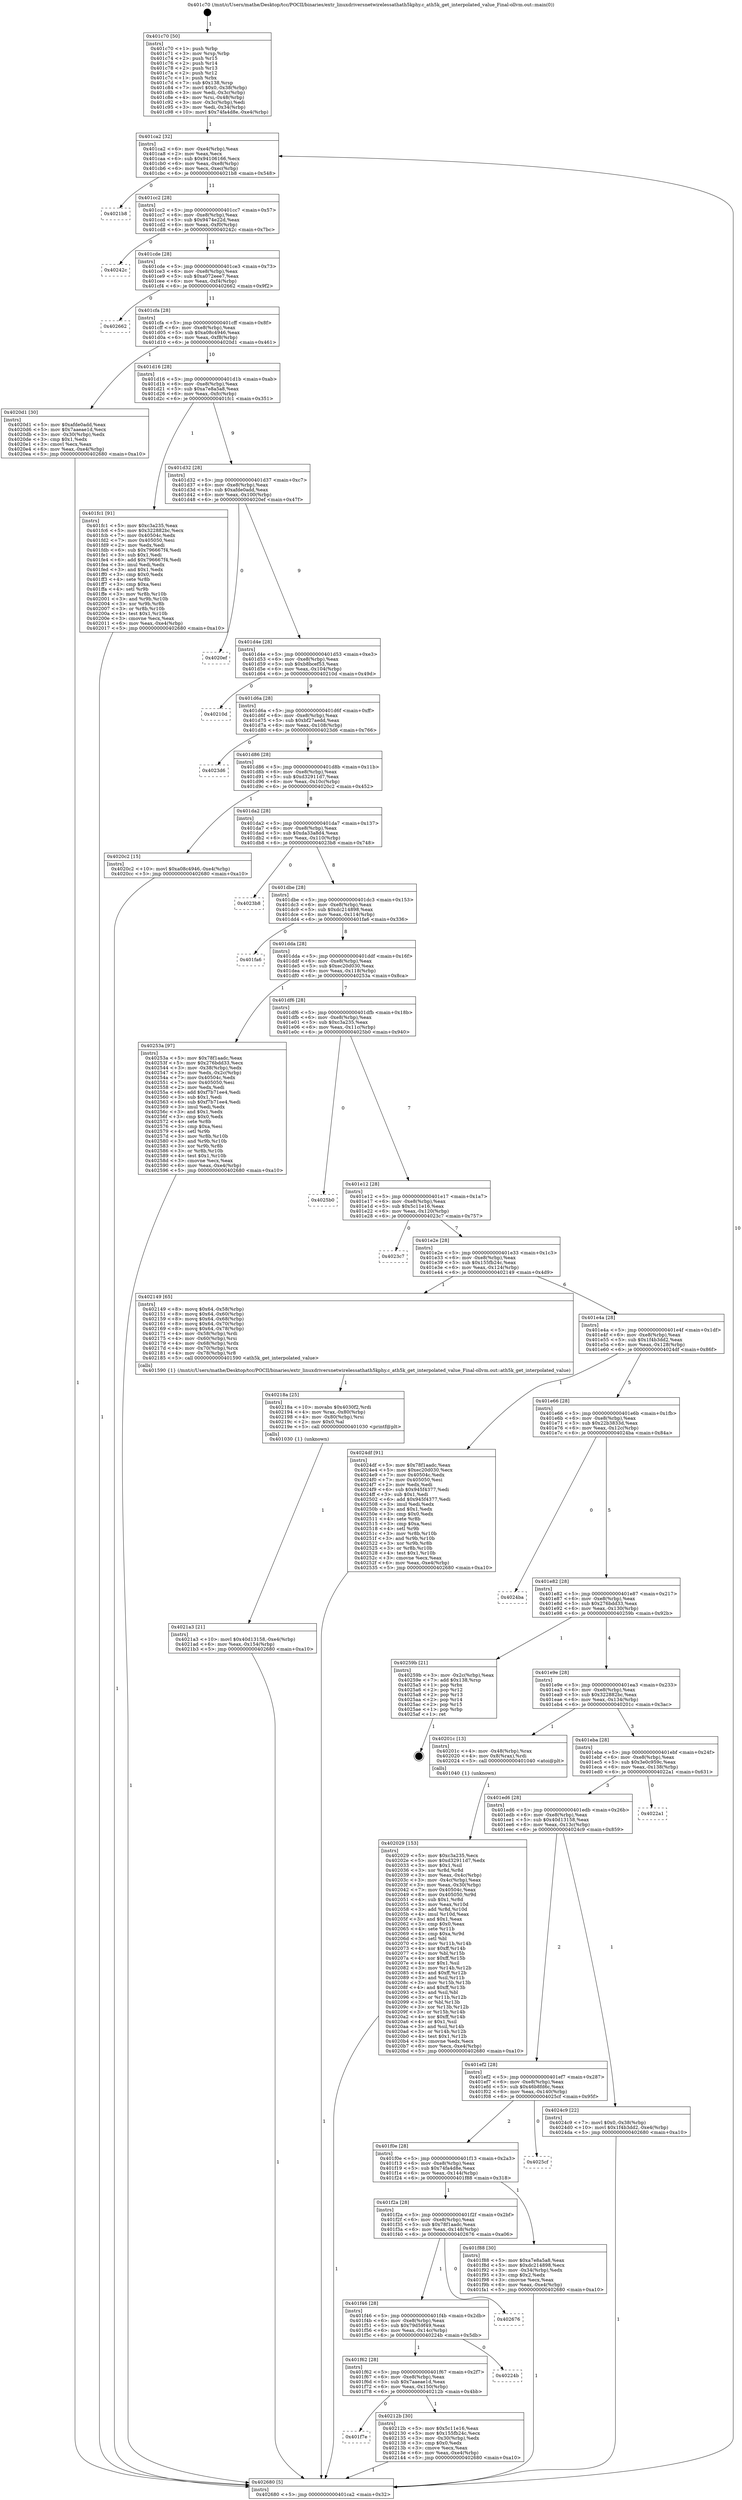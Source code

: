 digraph "0x401c70" {
  label = "0x401c70 (/mnt/c/Users/mathe/Desktop/tcc/POCII/binaries/extr_linuxdriversnetwirelessathath5kphy.c_ath5k_get_interpolated_value_Final-ollvm.out::main(0))"
  labelloc = "t"
  node[shape=record]

  Entry [label="",width=0.3,height=0.3,shape=circle,fillcolor=black,style=filled]
  "0x401ca2" [label="{
     0x401ca2 [32]\l
     | [instrs]\l
     &nbsp;&nbsp;0x401ca2 \<+6\>: mov -0xe4(%rbp),%eax\l
     &nbsp;&nbsp;0x401ca8 \<+2\>: mov %eax,%ecx\l
     &nbsp;&nbsp;0x401caa \<+6\>: sub $0x94106166,%ecx\l
     &nbsp;&nbsp;0x401cb0 \<+6\>: mov %eax,-0xe8(%rbp)\l
     &nbsp;&nbsp;0x401cb6 \<+6\>: mov %ecx,-0xec(%rbp)\l
     &nbsp;&nbsp;0x401cbc \<+6\>: je 00000000004021b8 \<main+0x548\>\l
  }"]
  "0x4021b8" [label="{
     0x4021b8\l
  }", style=dashed]
  "0x401cc2" [label="{
     0x401cc2 [28]\l
     | [instrs]\l
     &nbsp;&nbsp;0x401cc2 \<+5\>: jmp 0000000000401cc7 \<main+0x57\>\l
     &nbsp;&nbsp;0x401cc7 \<+6\>: mov -0xe8(%rbp),%eax\l
     &nbsp;&nbsp;0x401ccd \<+5\>: sub $0x9474e22d,%eax\l
     &nbsp;&nbsp;0x401cd2 \<+6\>: mov %eax,-0xf0(%rbp)\l
     &nbsp;&nbsp;0x401cd8 \<+6\>: je 000000000040242c \<main+0x7bc\>\l
  }"]
  Exit [label="",width=0.3,height=0.3,shape=circle,fillcolor=black,style=filled,peripheries=2]
  "0x40242c" [label="{
     0x40242c\l
  }", style=dashed]
  "0x401cde" [label="{
     0x401cde [28]\l
     | [instrs]\l
     &nbsp;&nbsp;0x401cde \<+5\>: jmp 0000000000401ce3 \<main+0x73\>\l
     &nbsp;&nbsp;0x401ce3 \<+6\>: mov -0xe8(%rbp),%eax\l
     &nbsp;&nbsp;0x401ce9 \<+5\>: sub $0xa072eee7,%eax\l
     &nbsp;&nbsp;0x401cee \<+6\>: mov %eax,-0xf4(%rbp)\l
     &nbsp;&nbsp;0x401cf4 \<+6\>: je 0000000000402662 \<main+0x9f2\>\l
  }"]
  "0x4021a3" [label="{
     0x4021a3 [21]\l
     | [instrs]\l
     &nbsp;&nbsp;0x4021a3 \<+10\>: movl $0x40d13158,-0xe4(%rbp)\l
     &nbsp;&nbsp;0x4021ad \<+6\>: mov %eax,-0x154(%rbp)\l
     &nbsp;&nbsp;0x4021b3 \<+5\>: jmp 0000000000402680 \<main+0xa10\>\l
  }"]
  "0x402662" [label="{
     0x402662\l
  }", style=dashed]
  "0x401cfa" [label="{
     0x401cfa [28]\l
     | [instrs]\l
     &nbsp;&nbsp;0x401cfa \<+5\>: jmp 0000000000401cff \<main+0x8f\>\l
     &nbsp;&nbsp;0x401cff \<+6\>: mov -0xe8(%rbp),%eax\l
     &nbsp;&nbsp;0x401d05 \<+5\>: sub $0xa08c4946,%eax\l
     &nbsp;&nbsp;0x401d0a \<+6\>: mov %eax,-0xf8(%rbp)\l
     &nbsp;&nbsp;0x401d10 \<+6\>: je 00000000004020d1 \<main+0x461\>\l
  }"]
  "0x40218a" [label="{
     0x40218a [25]\l
     | [instrs]\l
     &nbsp;&nbsp;0x40218a \<+10\>: movabs $0x4030f2,%rdi\l
     &nbsp;&nbsp;0x402194 \<+4\>: mov %rax,-0x80(%rbp)\l
     &nbsp;&nbsp;0x402198 \<+4\>: mov -0x80(%rbp),%rsi\l
     &nbsp;&nbsp;0x40219c \<+2\>: mov $0x0,%al\l
     &nbsp;&nbsp;0x40219e \<+5\>: call 0000000000401030 \<printf@plt\>\l
     | [calls]\l
     &nbsp;&nbsp;0x401030 \{1\} (unknown)\l
  }"]
  "0x4020d1" [label="{
     0x4020d1 [30]\l
     | [instrs]\l
     &nbsp;&nbsp;0x4020d1 \<+5\>: mov $0xafde0add,%eax\l
     &nbsp;&nbsp;0x4020d6 \<+5\>: mov $0x7aaeae1d,%ecx\l
     &nbsp;&nbsp;0x4020db \<+3\>: mov -0x30(%rbp),%edx\l
     &nbsp;&nbsp;0x4020de \<+3\>: cmp $0x1,%edx\l
     &nbsp;&nbsp;0x4020e1 \<+3\>: cmovl %ecx,%eax\l
     &nbsp;&nbsp;0x4020e4 \<+6\>: mov %eax,-0xe4(%rbp)\l
     &nbsp;&nbsp;0x4020ea \<+5\>: jmp 0000000000402680 \<main+0xa10\>\l
  }"]
  "0x401d16" [label="{
     0x401d16 [28]\l
     | [instrs]\l
     &nbsp;&nbsp;0x401d16 \<+5\>: jmp 0000000000401d1b \<main+0xab\>\l
     &nbsp;&nbsp;0x401d1b \<+6\>: mov -0xe8(%rbp),%eax\l
     &nbsp;&nbsp;0x401d21 \<+5\>: sub $0xa7e8a5a8,%eax\l
     &nbsp;&nbsp;0x401d26 \<+6\>: mov %eax,-0xfc(%rbp)\l
     &nbsp;&nbsp;0x401d2c \<+6\>: je 0000000000401fc1 \<main+0x351\>\l
  }"]
  "0x401f7e" [label="{
     0x401f7e\l
  }", style=dashed]
  "0x401fc1" [label="{
     0x401fc1 [91]\l
     | [instrs]\l
     &nbsp;&nbsp;0x401fc1 \<+5\>: mov $0xc3a235,%eax\l
     &nbsp;&nbsp;0x401fc6 \<+5\>: mov $0x322882bc,%ecx\l
     &nbsp;&nbsp;0x401fcb \<+7\>: mov 0x40504c,%edx\l
     &nbsp;&nbsp;0x401fd2 \<+7\>: mov 0x405050,%esi\l
     &nbsp;&nbsp;0x401fd9 \<+2\>: mov %edx,%edi\l
     &nbsp;&nbsp;0x401fdb \<+6\>: sub $0x796667f4,%edi\l
     &nbsp;&nbsp;0x401fe1 \<+3\>: sub $0x1,%edi\l
     &nbsp;&nbsp;0x401fe4 \<+6\>: add $0x796667f4,%edi\l
     &nbsp;&nbsp;0x401fea \<+3\>: imul %edi,%edx\l
     &nbsp;&nbsp;0x401fed \<+3\>: and $0x1,%edx\l
     &nbsp;&nbsp;0x401ff0 \<+3\>: cmp $0x0,%edx\l
     &nbsp;&nbsp;0x401ff3 \<+4\>: sete %r8b\l
     &nbsp;&nbsp;0x401ff7 \<+3\>: cmp $0xa,%esi\l
     &nbsp;&nbsp;0x401ffa \<+4\>: setl %r9b\l
     &nbsp;&nbsp;0x401ffe \<+3\>: mov %r8b,%r10b\l
     &nbsp;&nbsp;0x402001 \<+3\>: and %r9b,%r10b\l
     &nbsp;&nbsp;0x402004 \<+3\>: xor %r9b,%r8b\l
     &nbsp;&nbsp;0x402007 \<+3\>: or %r8b,%r10b\l
     &nbsp;&nbsp;0x40200a \<+4\>: test $0x1,%r10b\l
     &nbsp;&nbsp;0x40200e \<+3\>: cmovne %ecx,%eax\l
     &nbsp;&nbsp;0x402011 \<+6\>: mov %eax,-0xe4(%rbp)\l
     &nbsp;&nbsp;0x402017 \<+5\>: jmp 0000000000402680 \<main+0xa10\>\l
  }"]
  "0x401d32" [label="{
     0x401d32 [28]\l
     | [instrs]\l
     &nbsp;&nbsp;0x401d32 \<+5\>: jmp 0000000000401d37 \<main+0xc7\>\l
     &nbsp;&nbsp;0x401d37 \<+6\>: mov -0xe8(%rbp),%eax\l
     &nbsp;&nbsp;0x401d3d \<+5\>: sub $0xafde0add,%eax\l
     &nbsp;&nbsp;0x401d42 \<+6\>: mov %eax,-0x100(%rbp)\l
     &nbsp;&nbsp;0x401d48 \<+6\>: je 00000000004020ef \<main+0x47f\>\l
  }"]
  "0x40212b" [label="{
     0x40212b [30]\l
     | [instrs]\l
     &nbsp;&nbsp;0x40212b \<+5\>: mov $0x5c11e16,%eax\l
     &nbsp;&nbsp;0x402130 \<+5\>: mov $0x155fb24c,%ecx\l
     &nbsp;&nbsp;0x402135 \<+3\>: mov -0x30(%rbp),%edx\l
     &nbsp;&nbsp;0x402138 \<+3\>: cmp $0x0,%edx\l
     &nbsp;&nbsp;0x40213b \<+3\>: cmove %ecx,%eax\l
     &nbsp;&nbsp;0x40213e \<+6\>: mov %eax,-0xe4(%rbp)\l
     &nbsp;&nbsp;0x402144 \<+5\>: jmp 0000000000402680 \<main+0xa10\>\l
  }"]
  "0x4020ef" [label="{
     0x4020ef\l
  }", style=dashed]
  "0x401d4e" [label="{
     0x401d4e [28]\l
     | [instrs]\l
     &nbsp;&nbsp;0x401d4e \<+5\>: jmp 0000000000401d53 \<main+0xe3\>\l
     &nbsp;&nbsp;0x401d53 \<+6\>: mov -0xe8(%rbp),%eax\l
     &nbsp;&nbsp;0x401d59 \<+5\>: sub $0xb8bcef53,%eax\l
     &nbsp;&nbsp;0x401d5e \<+6\>: mov %eax,-0x104(%rbp)\l
     &nbsp;&nbsp;0x401d64 \<+6\>: je 000000000040210d \<main+0x49d\>\l
  }"]
  "0x401f62" [label="{
     0x401f62 [28]\l
     | [instrs]\l
     &nbsp;&nbsp;0x401f62 \<+5\>: jmp 0000000000401f67 \<main+0x2f7\>\l
     &nbsp;&nbsp;0x401f67 \<+6\>: mov -0xe8(%rbp),%eax\l
     &nbsp;&nbsp;0x401f6d \<+5\>: sub $0x7aaeae1d,%eax\l
     &nbsp;&nbsp;0x401f72 \<+6\>: mov %eax,-0x150(%rbp)\l
     &nbsp;&nbsp;0x401f78 \<+6\>: je 000000000040212b \<main+0x4bb\>\l
  }"]
  "0x40210d" [label="{
     0x40210d\l
  }", style=dashed]
  "0x401d6a" [label="{
     0x401d6a [28]\l
     | [instrs]\l
     &nbsp;&nbsp;0x401d6a \<+5\>: jmp 0000000000401d6f \<main+0xff\>\l
     &nbsp;&nbsp;0x401d6f \<+6\>: mov -0xe8(%rbp),%eax\l
     &nbsp;&nbsp;0x401d75 \<+5\>: sub $0xbf27aedd,%eax\l
     &nbsp;&nbsp;0x401d7a \<+6\>: mov %eax,-0x108(%rbp)\l
     &nbsp;&nbsp;0x401d80 \<+6\>: je 00000000004023d6 \<main+0x766\>\l
  }"]
  "0x40224b" [label="{
     0x40224b\l
  }", style=dashed]
  "0x4023d6" [label="{
     0x4023d6\l
  }", style=dashed]
  "0x401d86" [label="{
     0x401d86 [28]\l
     | [instrs]\l
     &nbsp;&nbsp;0x401d86 \<+5\>: jmp 0000000000401d8b \<main+0x11b\>\l
     &nbsp;&nbsp;0x401d8b \<+6\>: mov -0xe8(%rbp),%eax\l
     &nbsp;&nbsp;0x401d91 \<+5\>: sub $0xd32911d7,%eax\l
     &nbsp;&nbsp;0x401d96 \<+6\>: mov %eax,-0x10c(%rbp)\l
     &nbsp;&nbsp;0x401d9c \<+6\>: je 00000000004020c2 \<main+0x452\>\l
  }"]
  "0x401f46" [label="{
     0x401f46 [28]\l
     | [instrs]\l
     &nbsp;&nbsp;0x401f46 \<+5\>: jmp 0000000000401f4b \<main+0x2db\>\l
     &nbsp;&nbsp;0x401f4b \<+6\>: mov -0xe8(%rbp),%eax\l
     &nbsp;&nbsp;0x401f51 \<+5\>: sub $0x79d59f49,%eax\l
     &nbsp;&nbsp;0x401f56 \<+6\>: mov %eax,-0x14c(%rbp)\l
     &nbsp;&nbsp;0x401f5c \<+6\>: je 000000000040224b \<main+0x5db\>\l
  }"]
  "0x4020c2" [label="{
     0x4020c2 [15]\l
     | [instrs]\l
     &nbsp;&nbsp;0x4020c2 \<+10\>: movl $0xa08c4946,-0xe4(%rbp)\l
     &nbsp;&nbsp;0x4020cc \<+5\>: jmp 0000000000402680 \<main+0xa10\>\l
  }"]
  "0x401da2" [label="{
     0x401da2 [28]\l
     | [instrs]\l
     &nbsp;&nbsp;0x401da2 \<+5\>: jmp 0000000000401da7 \<main+0x137\>\l
     &nbsp;&nbsp;0x401da7 \<+6\>: mov -0xe8(%rbp),%eax\l
     &nbsp;&nbsp;0x401dad \<+5\>: sub $0xda33a8d4,%eax\l
     &nbsp;&nbsp;0x401db2 \<+6\>: mov %eax,-0x110(%rbp)\l
     &nbsp;&nbsp;0x401db8 \<+6\>: je 00000000004023b8 \<main+0x748\>\l
  }"]
  "0x402676" [label="{
     0x402676\l
  }", style=dashed]
  "0x4023b8" [label="{
     0x4023b8\l
  }", style=dashed]
  "0x401dbe" [label="{
     0x401dbe [28]\l
     | [instrs]\l
     &nbsp;&nbsp;0x401dbe \<+5\>: jmp 0000000000401dc3 \<main+0x153\>\l
     &nbsp;&nbsp;0x401dc3 \<+6\>: mov -0xe8(%rbp),%eax\l
     &nbsp;&nbsp;0x401dc9 \<+5\>: sub $0xdc214898,%eax\l
     &nbsp;&nbsp;0x401dce \<+6\>: mov %eax,-0x114(%rbp)\l
     &nbsp;&nbsp;0x401dd4 \<+6\>: je 0000000000401fa6 \<main+0x336\>\l
  }"]
  "0x402029" [label="{
     0x402029 [153]\l
     | [instrs]\l
     &nbsp;&nbsp;0x402029 \<+5\>: mov $0xc3a235,%ecx\l
     &nbsp;&nbsp;0x40202e \<+5\>: mov $0xd32911d7,%edx\l
     &nbsp;&nbsp;0x402033 \<+3\>: mov $0x1,%sil\l
     &nbsp;&nbsp;0x402036 \<+3\>: xor %r8d,%r8d\l
     &nbsp;&nbsp;0x402039 \<+3\>: mov %eax,-0x4c(%rbp)\l
     &nbsp;&nbsp;0x40203c \<+3\>: mov -0x4c(%rbp),%eax\l
     &nbsp;&nbsp;0x40203f \<+3\>: mov %eax,-0x30(%rbp)\l
     &nbsp;&nbsp;0x402042 \<+7\>: mov 0x40504c,%eax\l
     &nbsp;&nbsp;0x402049 \<+8\>: mov 0x405050,%r9d\l
     &nbsp;&nbsp;0x402051 \<+4\>: sub $0x1,%r8d\l
     &nbsp;&nbsp;0x402055 \<+3\>: mov %eax,%r10d\l
     &nbsp;&nbsp;0x402058 \<+3\>: add %r8d,%r10d\l
     &nbsp;&nbsp;0x40205b \<+4\>: imul %r10d,%eax\l
     &nbsp;&nbsp;0x40205f \<+3\>: and $0x1,%eax\l
     &nbsp;&nbsp;0x402062 \<+3\>: cmp $0x0,%eax\l
     &nbsp;&nbsp;0x402065 \<+4\>: sete %r11b\l
     &nbsp;&nbsp;0x402069 \<+4\>: cmp $0xa,%r9d\l
     &nbsp;&nbsp;0x40206d \<+3\>: setl %bl\l
     &nbsp;&nbsp;0x402070 \<+3\>: mov %r11b,%r14b\l
     &nbsp;&nbsp;0x402073 \<+4\>: xor $0xff,%r14b\l
     &nbsp;&nbsp;0x402077 \<+3\>: mov %bl,%r15b\l
     &nbsp;&nbsp;0x40207a \<+4\>: xor $0xff,%r15b\l
     &nbsp;&nbsp;0x40207e \<+4\>: xor $0x1,%sil\l
     &nbsp;&nbsp;0x402082 \<+3\>: mov %r14b,%r12b\l
     &nbsp;&nbsp;0x402085 \<+4\>: and $0xff,%r12b\l
     &nbsp;&nbsp;0x402089 \<+3\>: and %sil,%r11b\l
     &nbsp;&nbsp;0x40208c \<+3\>: mov %r15b,%r13b\l
     &nbsp;&nbsp;0x40208f \<+4\>: and $0xff,%r13b\l
     &nbsp;&nbsp;0x402093 \<+3\>: and %sil,%bl\l
     &nbsp;&nbsp;0x402096 \<+3\>: or %r11b,%r12b\l
     &nbsp;&nbsp;0x402099 \<+3\>: or %bl,%r13b\l
     &nbsp;&nbsp;0x40209c \<+3\>: xor %r13b,%r12b\l
     &nbsp;&nbsp;0x40209f \<+3\>: or %r15b,%r14b\l
     &nbsp;&nbsp;0x4020a2 \<+4\>: xor $0xff,%r14b\l
     &nbsp;&nbsp;0x4020a6 \<+4\>: or $0x1,%sil\l
     &nbsp;&nbsp;0x4020aa \<+3\>: and %sil,%r14b\l
     &nbsp;&nbsp;0x4020ad \<+3\>: or %r14b,%r12b\l
     &nbsp;&nbsp;0x4020b0 \<+4\>: test $0x1,%r12b\l
     &nbsp;&nbsp;0x4020b4 \<+3\>: cmovne %edx,%ecx\l
     &nbsp;&nbsp;0x4020b7 \<+6\>: mov %ecx,-0xe4(%rbp)\l
     &nbsp;&nbsp;0x4020bd \<+5\>: jmp 0000000000402680 \<main+0xa10\>\l
  }"]
  "0x401fa6" [label="{
     0x401fa6\l
  }", style=dashed]
  "0x401dda" [label="{
     0x401dda [28]\l
     | [instrs]\l
     &nbsp;&nbsp;0x401dda \<+5\>: jmp 0000000000401ddf \<main+0x16f\>\l
     &nbsp;&nbsp;0x401ddf \<+6\>: mov -0xe8(%rbp),%eax\l
     &nbsp;&nbsp;0x401de5 \<+5\>: sub $0xec20d030,%eax\l
     &nbsp;&nbsp;0x401dea \<+6\>: mov %eax,-0x118(%rbp)\l
     &nbsp;&nbsp;0x401df0 \<+6\>: je 000000000040253a \<main+0x8ca\>\l
  }"]
  "0x401c70" [label="{
     0x401c70 [50]\l
     | [instrs]\l
     &nbsp;&nbsp;0x401c70 \<+1\>: push %rbp\l
     &nbsp;&nbsp;0x401c71 \<+3\>: mov %rsp,%rbp\l
     &nbsp;&nbsp;0x401c74 \<+2\>: push %r15\l
     &nbsp;&nbsp;0x401c76 \<+2\>: push %r14\l
     &nbsp;&nbsp;0x401c78 \<+2\>: push %r13\l
     &nbsp;&nbsp;0x401c7a \<+2\>: push %r12\l
     &nbsp;&nbsp;0x401c7c \<+1\>: push %rbx\l
     &nbsp;&nbsp;0x401c7d \<+7\>: sub $0x138,%rsp\l
     &nbsp;&nbsp;0x401c84 \<+7\>: movl $0x0,-0x38(%rbp)\l
     &nbsp;&nbsp;0x401c8b \<+3\>: mov %edi,-0x3c(%rbp)\l
     &nbsp;&nbsp;0x401c8e \<+4\>: mov %rsi,-0x48(%rbp)\l
     &nbsp;&nbsp;0x401c92 \<+3\>: mov -0x3c(%rbp),%edi\l
     &nbsp;&nbsp;0x401c95 \<+3\>: mov %edi,-0x34(%rbp)\l
     &nbsp;&nbsp;0x401c98 \<+10\>: movl $0x74fa4d8e,-0xe4(%rbp)\l
  }"]
  "0x40253a" [label="{
     0x40253a [97]\l
     | [instrs]\l
     &nbsp;&nbsp;0x40253a \<+5\>: mov $0x78f1aadc,%eax\l
     &nbsp;&nbsp;0x40253f \<+5\>: mov $0x276bdd33,%ecx\l
     &nbsp;&nbsp;0x402544 \<+3\>: mov -0x38(%rbp),%edx\l
     &nbsp;&nbsp;0x402547 \<+3\>: mov %edx,-0x2c(%rbp)\l
     &nbsp;&nbsp;0x40254a \<+7\>: mov 0x40504c,%edx\l
     &nbsp;&nbsp;0x402551 \<+7\>: mov 0x405050,%esi\l
     &nbsp;&nbsp;0x402558 \<+2\>: mov %edx,%edi\l
     &nbsp;&nbsp;0x40255a \<+6\>: add $0xf7b71ee4,%edi\l
     &nbsp;&nbsp;0x402560 \<+3\>: sub $0x1,%edi\l
     &nbsp;&nbsp;0x402563 \<+6\>: sub $0xf7b71ee4,%edi\l
     &nbsp;&nbsp;0x402569 \<+3\>: imul %edi,%edx\l
     &nbsp;&nbsp;0x40256c \<+3\>: and $0x1,%edx\l
     &nbsp;&nbsp;0x40256f \<+3\>: cmp $0x0,%edx\l
     &nbsp;&nbsp;0x402572 \<+4\>: sete %r8b\l
     &nbsp;&nbsp;0x402576 \<+3\>: cmp $0xa,%esi\l
     &nbsp;&nbsp;0x402579 \<+4\>: setl %r9b\l
     &nbsp;&nbsp;0x40257d \<+3\>: mov %r8b,%r10b\l
     &nbsp;&nbsp;0x402580 \<+3\>: and %r9b,%r10b\l
     &nbsp;&nbsp;0x402583 \<+3\>: xor %r9b,%r8b\l
     &nbsp;&nbsp;0x402586 \<+3\>: or %r8b,%r10b\l
     &nbsp;&nbsp;0x402589 \<+4\>: test $0x1,%r10b\l
     &nbsp;&nbsp;0x40258d \<+3\>: cmovne %ecx,%eax\l
     &nbsp;&nbsp;0x402590 \<+6\>: mov %eax,-0xe4(%rbp)\l
     &nbsp;&nbsp;0x402596 \<+5\>: jmp 0000000000402680 \<main+0xa10\>\l
  }"]
  "0x401df6" [label="{
     0x401df6 [28]\l
     | [instrs]\l
     &nbsp;&nbsp;0x401df6 \<+5\>: jmp 0000000000401dfb \<main+0x18b\>\l
     &nbsp;&nbsp;0x401dfb \<+6\>: mov -0xe8(%rbp),%eax\l
     &nbsp;&nbsp;0x401e01 \<+5\>: sub $0xc3a235,%eax\l
     &nbsp;&nbsp;0x401e06 \<+6\>: mov %eax,-0x11c(%rbp)\l
     &nbsp;&nbsp;0x401e0c \<+6\>: je 00000000004025b0 \<main+0x940\>\l
  }"]
  "0x402680" [label="{
     0x402680 [5]\l
     | [instrs]\l
     &nbsp;&nbsp;0x402680 \<+5\>: jmp 0000000000401ca2 \<main+0x32\>\l
  }"]
  "0x4025b0" [label="{
     0x4025b0\l
  }", style=dashed]
  "0x401e12" [label="{
     0x401e12 [28]\l
     | [instrs]\l
     &nbsp;&nbsp;0x401e12 \<+5\>: jmp 0000000000401e17 \<main+0x1a7\>\l
     &nbsp;&nbsp;0x401e17 \<+6\>: mov -0xe8(%rbp),%eax\l
     &nbsp;&nbsp;0x401e1d \<+5\>: sub $0x5c11e16,%eax\l
     &nbsp;&nbsp;0x401e22 \<+6\>: mov %eax,-0x120(%rbp)\l
     &nbsp;&nbsp;0x401e28 \<+6\>: je 00000000004023c7 \<main+0x757\>\l
  }"]
  "0x401f2a" [label="{
     0x401f2a [28]\l
     | [instrs]\l
     &nbsp;&nbsp;0x401f2a \<+5\>: jmp 0000000000401f2f \<main+0x2bf\>\l
     &nbsp;&nbsp;0x401f2f \<+6\>: mov -0xe8(%rbp),%eax\l
     &nbsp;&nbsp;0x401f35 \<+5\>: sub $0x78f1aadc,%eax\l
     &nbsp;&nbsp;0x401f3a \<+6\>: mov %eax,-0x148(%rbp)\l
     &nbsp;&nbsp;0x401f40 \<+6\>: je 0000000000402676 \<main+0xa06\>\l
  }"]
  "0x4023c7" [label="{
     0x4023c7\l
  }", style=dashed]
  "0x401e2e" [label="{
     0x401e2e [28]\l
     | [instrs]\l
     &nbsp;&nbsp;0x401e2e \<+5\>: jmp 0000000000401e33 \<main+0x1c3\>\l
     &nbsp;&nbsp;0x401e33 \<+6\>: mov -0xe8(%rbp),%eax\l
     &nbsp;&nbsp;0x401e39 \<+5\>: sub $0x155fb24c,%eax\l
     &nbsp;&nbsp;0x401e3e \<+6\>: mov %eax,-0x124(%rbp)\l
     &nbsp;&nbsp;0x401e44 \<+6\>: je 0000000000402149 \<main+0x4d9\>\l
  }"]
  "0x401f88" [label="{
     0x401f88 [30]\l
     | [instrs]\l
     &nbsp;&nbsp;0x401f88 \<+5\>: mov $0xa7e8a5a8,%eax\l
     &nbsp;&nbsp;0x401f8d \<+5\>: mov $0xdc214898,%ecx\l
     &nbsp;&nbsp;0x401f92 \<+3\>: mov -0x34(%rbp),%edx\l
     &nbsp;&nbsp;0x401f95 \<+3\>: cmp $0x2,%edx\l
     &nbsp;&nbsp;0x401f98 \<+3\>: cmovne %ecx,%eax\l
     &nbsp;&nbsp;0x401f9b \<+6\>: mov %eax,-0xe4(%rbp)\l
     &nbsp;&nbsp;0x401fa1 \<+5\>: jmp 0000000000402680 \<main+0xa10\>\l
  }"]
  "0x402149" [label="{
     0x402149 [65]\l
     | [instrs]\l
     &nbsp;&nbsp;0x402149 \<+8\>: movq $0x64,-0x58(%rbp)\l
     &nbsp;&nbsp;0x402151 \<+8\>: movq $0x64,-0x60(%rbp)\l
     &nbsp;&nbsp;0x402159 \<+8\>: movq $0x64,-0x68(%rbp)\l
     &nbsp;&nbsp;0x402161 \<+8\>: movq $0x64,-0x70(%rbp)\l
     &nbsp;&nbsp;0x402169 \<+8\>: movq $0x64,-0x78(%rbp)\l
     &nbsp;&nbsp;0x402171 \<+4\>: mov -0x58(%rbp),%rdi\l
     &nbsp;&nbsp;0x402175 \<+4\>: mov -0x60(%rbp),%rsi\l
     &nbsp;&nbsp;0x402179 \<+4\>: mov -0x68(%rbp),%rdx\l
     &nbsp;&nbsp;0x40217d \<+4\>: mov -0x70(%rbp),%rcx\l
     &nbsp;&nbsp;0x402181 \<+4\>: mov -0x78(%rbp),%r8\l
     &nbsp;&nbsp;0x402185 \<+5\>: call 0000000000401590 \<ath5k_get_interpolated_value\>\l
     | [calls]\l
     &nbsp;&nbsp;0x401590 \{1\} (/mnt/c/Users/mathe/Desktop/tcc/POCII/binaries/extr_linuxdriversnetwirelessathath5kphy.c_ath5k_get_interpolated_value_Final-ollvm.out::ath5k_get_interpolated_value)\l
  }"]
  "0x401e4a" [label="{
     0x401e4a [28]\l
     | [instrs]\l
     &nbsp;&nbsp;0x401e4a \<+5\>: jmp 0000000000401e4f \<main+0x1df\>\l
     &nbsp;&nbsp;0x401e4f \<+6\>: mov -0xe8(%rbp),%eax\l
     &nbsp;&nbsp;0x401e55 \<+5\>: sub $0x1f4b3dd2,%eax\l
     &nbsp;&nbsp;0x401e5a \<+6\>: mov %eax,-0x128(%rbp)\l
     &nbsp;&nbsp;0x401e60 \<+6\>: je 00000000004024df \<main+0x86f\>\l
  }"]
  "0x401f0e" [label="{
     0x401f0e [28]\l
     | [instrs]\l
     &nbsp;&nbsp;0x401f0e \<+5\>: jmp 0000000000401f13 \<main+0x2a3\>\l
     &nbsp;&nbsp;0x401f13 \<+6\>: mov -0xe8(%rbp),%eax\l
     &nbsp;&nbsp;0x401f19 \<+5\>: sub $0x74fa4d8e,%eax\l
     &nbsp;&nbsp;0x401f1e \<+6\>: mov %eax,-0x144(%rbp)\l
     &nbsp;&nbsp;0x401f24 \<+6\>: je 0000000000401f88 \<main+0x318\>\l
  }"]
  "0x4024df" [label="{
     0x4024df [91]\l
     | [instrs]\l
     &nbsp;&nbsp;0x4024df \<+5\>: mov $0x78f1aadc,%eax\l
     &nbsp;&nbsp;0x4024e4 \<+5\>: mov $0xec20d030,%ecx\l
     &nbsp;&nbsp;0x4024e9 \<+7\>: mov 0x40504c,%edx\l
     &nbsp;&nbsp;0x4024f0 \<+7\>: mov 0x405050,%esi\l
     &nbsp;&nbsp;0x4024f7 \<+2\>: mov %edx,%edi\l
     &nbsp;&nbsp;0x4024f9 \<+6\>: sub $0x945f4377,%edi\l
     &nbsp;&nbsp;0x4024ff \<+3\>: sub $0x1,%edi\l
     &nbsp;&nbsp;0x402502 \<+6\>: add $0x945f4377,%edi\l
     &nbsp;&nbsp;0x402508 \<+3\>: imul %edi,%edx\l
     &nbsp;&nbsp;0x40250b \<+3\>: and $0x1,%edx\l
     &nbsp;&nbsp;0x40250e \<+3\>: cmp $0x0,%edx\l
     &nbsp;&nbsp;0x402511 \<+4\>: sete %r8b\l
     &nbsp;&nbsp;0x402515 \<+3\>: cmp $0xa,%esi\l
     &nbsp;&nbsp;0x402518 \<+4\>: setl %r9b\l
     &nbsp;&nbsp;0x40251c \<+3\>: mov %r8b,%r10b\l
     &nbsp;&nbsp;0x40251f \<+3\>: and %r9b,%r10b\l
     &nbsp;&nbsp;0x402522 \<+3\>: xor %r9b,%r8b\l
     &nbsp;&nbsp;0x402525 \<+3\>: or %r8b,%r10b\l
     &nbsp;&nbsp;0x402528 \<+4\>: test $0x1,%r10b\l
     &nbsp;&nbsp;0x40252c \<+3\>: cmovne %ecx,%eax\l
     &nbsp;&nbsp;0x40252f \<+6\>: mov %eax,-0xe4(%rbp)\l
     &nbsp;&nbsp;0x402535 \<+5\>: jmp 0000000000402680 \<main+0xa10\>\l
  }"]
  "0x401e66" [label="{
     0x401e66 [28]\l
     | [instrs]\l
     &nbsp;&nbsp;0x401e66 \<+5\>: jmp 0000000000401e6b \<main+0x1fb\>\l
     &nbsp;&nbsp;0x401e6b \<+6\>: mov -0xe8(%rbp),%eax\l
     &nbsp;&nbsp;0x401e71 \<+5\>: sub $0x22b3833d,%eax\l
     &nbsp;&nbsp;0x401e76 \<+6\>: mov %eax,-0x12c(%rbp)\l
     &nbsp;&nbsp;0x401e7c \<+6\>: je 00000000004024ba \<main+0x84a\>\l
  }"]
  "0x4025cf" [label="{
     0x4025cf\l
  }", style=dashed]
  "0x4024ba" [label="{
     0x4024ba\l
  }", style=dashed]
  "0x401e82" [label="{
     0x401e82 [28]\l
     | [instrs]\l
     &nbsp;&nbsp;0x401e82 \<+5\>: jmp 0000000000401e87 \<main+0x217\>\l
     &nbsp;&nbsp;0x401e87 \<+6\>: mov -0xe8(%rbp),%eax\l
     &nbsp;&nbsp;0x401e8d \<+5\>: sub $0x276bdd33,%eax\l
     &nbsp;&nbsp;0x401e92 \<+6\>: mov %eax,-0x130(%rbp)\l
     &nbsp;&nbsp;0x401e98 \<+6\>: je 000000000040259b \<main+0x92b\>\l
  }"]
  "0x401ef2" [label="{
     0x401ef2 [28]\l
     | [instrs]\l
     &nbsp;&nbsp;0x401ef2 \<+5\>: jmp 0000000000401ef7 \<main+0x287\>\l
     &nbsp;&nbsp;0x401ef7 \<+6\>: mov -0xe8(%rbp),%eax\l
     &nbsp;&nbsp;0x401efd \<+5\>: sub $0x46b8fd6c,%eax\l
     &nbsp;&nbsp;0x401f02 \<+6\>: mov %eax,-0x140(%rbp)\l
     &nbsp;&nbsp;0x401f08 \<+6\>: je 00000000004025cf \<main+0x95f\>\l
  }"]
  "0x40259b" [label="{
     0x40259b [21]\l
     | [instrs]\l
     &nbsp;&nbsp;0x40259b \<+3\>: mov -0x2c(%rbp),%eax\l
     &nbsp;&nbsp;0x40259e \<+7\>: add $0x138,%rsp\l
     &nbsp;&nbsp;0x4025a5 \<+1\>: pop %rbx\l
     &nbsp;&nbsp;0x4025a6 \<+2\>: pop %r12\l
     &nbsp;&nbsp;0x4025a8 \<+2\>: pop %r13\l
     &nbsp;&nbsp;0x4025aa \<+2\>: pop %r14\l
     &nbsp;&nbsp;0x4025ac \<+2\>: pop %r15\l
     &nbsp;&nbsp;0x4025ae \<+1\>: pop %rbp\l
     &nbsp;&nbsp;0x4025af \<+1\>: ret\l
  }"]
  "0x401e9e" [label="{
     0x401e9e [28]\l
     | [instrs]\l
     &nbsp;&nbsp;0x401e9e \<+5\>: jmp 0000000000401ea3 \<main+0x233\>\l
     &nbsp;&nbsp;0x401ea3 \<+6\>: mov -0xe8(%rbp),%eax\l
     &nbsp;&nbsp;0x401ea9 \<+5\>: sub $0x322882bc,%eax\l
     &nbsp;&nbsp;0x401eae \<+6\>: mov %eax,-0x134(%rbp)\l
     &nbsp;&nbsp;0x401eb4 \<+6\>: je 000000000040201c \<main+0x3ac\>\l
  }"]
  "0x4024c9" [label="{
     0x4024c9 [22]\l
     | [instrs]\l
     &nbsp;&nbsp;0x4024c9 \<+7\>: movl $0x0,-0x38(%rbp)\l
     &nbsp;&nbsp;0x4024d0 \<+10\>: movl $0x1f4b3dd2,-0xe4(%rbp)\l
     &nbsp;&nbsp;0x4024da \<+5\>: jmp 0000000000402680 \<main+0xa10\>\l
  }"]
  "0x40201c" [label="{
     0x40201c [13]\l
     | [instrs]\l
     &nbsp;&nbsp;0x40201c \<+4\>: mov -0x48(%rbp),%rax\l
     &nbsp;&nbsp;0x402020 \<+4\>: mov 0x8(%rax),%rdi\l
     &nbsp;&nbsp;0x402024 \<+5\>: call 0000000000401040 \<atoi@plt\>\l
     | [calls]\l
     &nbsp;&nbsp;0x401040 \{1\} (unknown)\l
  }"]
  "0x401eba" [label="{
     0x401eba [28]\l
     | [instrs]\l
     &nbsp;&nbsp;0x401eba \<+5\>: jmp 0000000000401ebf \<main+0x24f\>\l
     &nbsp;&nbsp;0x401ebf \<+6\>: mov -0xe8(%rbp),%eax\l
     &nbsp;&nbsp;0x401ec5 \<+5\>: sub $0x3e0c959c,%eax\l
     &nbsp;&nbsp;0x401eca \<+6\>: mov %eax,-0x138(%rbp)\l
     &nbsp;&nbsp;0x401ed0 \<+6\>: je 00000000004022a1 \<main+0x631\>\l
  }"]
  "0x401ed6" [label="{
     0x401ed6 [28]\l
     | [instrs]\l
     &nbsp;&nbsp;0x401ed6 \<+5\>: jmp 0000000000401edb \<main+0x26b\>\l
     &nbsp;&nbsp;0x401edb \<+6\>: mov -0xe8(%rbp),%eax\l
     &nbsp;&nbsp;0x401ee1 \<+5\>: sub $0x40d13158,%eax\l
     &nbsp;&nbsp;0x401ee6 \<+6\>: mov %eax,-0x13c(%rbp)\l
     &nbsp;&nbsp;0x401eec \<+6\>: je 00000000004024c9 \<main+0x859\>\l
  }"]
  "0x4022a1" [label="{
     0x4022a1\l
  }", style=dashed]
  Entry -> "0x401c70" [label=" 1"]
  "0x401ca2" -> "0x4021b8" [label=" 0"]
  "0x401ca2" -> "0x401cc2" [label=" 11"]
  "0x40259b" -> Exit [label=" 1"]
  "0x401cc2" -> "0x40242c" [label=" 0"]
  "0x401cc2" -> "0x401cde" [label=" 11"]
  "0x40253a" -> "0x402680" [label=" 1"]
  "0x401cde" -> "0x402662" [label=" 0"]
  "0x401cde" -> "0x401cfa" [label=" 11"]
  "0x4024df" -> "0x402680" [label=" 1"]
  "0x401cfa" -> "0x4020d1" [label=" 1"]
  "0x401cfa" -> "0x401d16" [label=" 10"]
  "0x4024c9" -> "0x402680" [label=" 1"]
  "0x401d16" -> "0x401fc1" [label=" 1"]
  "0x401d16" -> "0x401d32" [label=" 9"]
  "0x4021a3" -> "0x402680" [label=" 1"]
  "0x401d32" -> "0x4020ef" [label=" 0"]
  "0x401d32" -> "0x401d4e" [label=" 9"]
  "0x40218a" -> "0x4021a3" [label=" 1"]
  "0x401d4e" -> "0x40210d" [label=" 0"]
  "0x401d4e" -> "0x401d6a" [label=" 9"]
  "0x40212b" -> "0x402680" [label=" 1"]
  "0x401d6a" -> "0x4023d6" [label=" 0"]
  "0x401d6a" -> "0x401d86" [label=" 9"]
  "0x401f62" -> "0x401f7e" [label=" 0"]
  "0x401d86" -> "0x4020c2" [label=" 1"]
  "0x401d86" -> "0x401da2" [label=" 8"]
  "0x402149" -> "0x40218a" [label=" 1"]
  "0x401da2" -> "0x4023b8" [label=" 0"]
  "0x401da2" -> "0x401dbe" [label=" 8"]
  "0x401f46" -> "0x401f62" [label=" 1"]
  "0x401dbe" -> "0x401fa6" [label=" 0"]
  "0x401dbe" -> "0x401dda" [label=" 8"]
  "0x401f62" -> "0x40212b" [label=" 1"]
  "0x401dda" -> "0x40253a" [label=" 1"]
  "0x401dda" -> "0x401df6" [label=" 7"]
  "0x401f2a" -> "0x401f46" [label=" 1"]
  "0x401df6" -> "0x4025b0" [label=" 0"]
  "0x401df6" -> "0x401e12" [label=" 7"]
  "0x401f2a" -> "0x402676" [label=" 0"]
  "0x401e12" -> "0x4023c7" [label=" 0"]
  "0x401e12" -> "0x401e2e" [label=" 7"]
  "0x401f46" -> "0x40224b" [label=" 0"]
  "0x401e2e" -> "0x402149" [label=" 1"]
  "0x401e2e" -> "0x401e4a" [label=" 6"]
  "0x4020d1" -> "0x402680" [label=" 1"]
  "0x401e4a" -> "0x4024df" [label=" 1"]
  "0x401e4a" -> "0x401e66" [label=" 5"]
  "0x402029" -> "0x402680" [label=" 1"]
  "0x401e66" -> "0x4024ba" [label=" 0"]
  "0x401e66" -> "0x401e82" [label=" 5"]
  "0x40201c" -> "0x402029" [label=" 1"]
  "0x401e82" -> "0x40259b" [label=" 1"]
  "0x401e82" -> "0x401e9e" [label=" 4"]
  "0x402680" -> "0x401ca2" [label=" 10"]
  "0x401e9e" -> "0x40201c" [label=" 1"]
  "0x401e9e" -> "0x401eba" [label=" 3"]
  "0x401c70" -> "0x401ca2" [label=" 1"]
  "0x401eba" -> "0x4022a1" [label=" 0"]
  "0x401eba" -> "0x401ed6" [label=" 3"]
  "0x401f88" -> "0x402680" [label=" 1"]
  "0x401ed6" -> "0x4024c9" [label=" 1"]
  "0x401ed6" -> "0x401ef2" [label=" 2"]
  "0x401fc1" -> "0x402680" [label=" 1"]
  "0x401ef2" -> "0x4025cf" [label=" 0"]
  "0x401ef2" -> "0x401f0e" [label=" 2"]
  "0x4020c2" -> "0x402680" [label=" 1"]
  "0x401f0e" -> "0x401f88" [label=" 1"]
  "0x401f0e" -> "0x401f2a" [label=" 1"]
}
